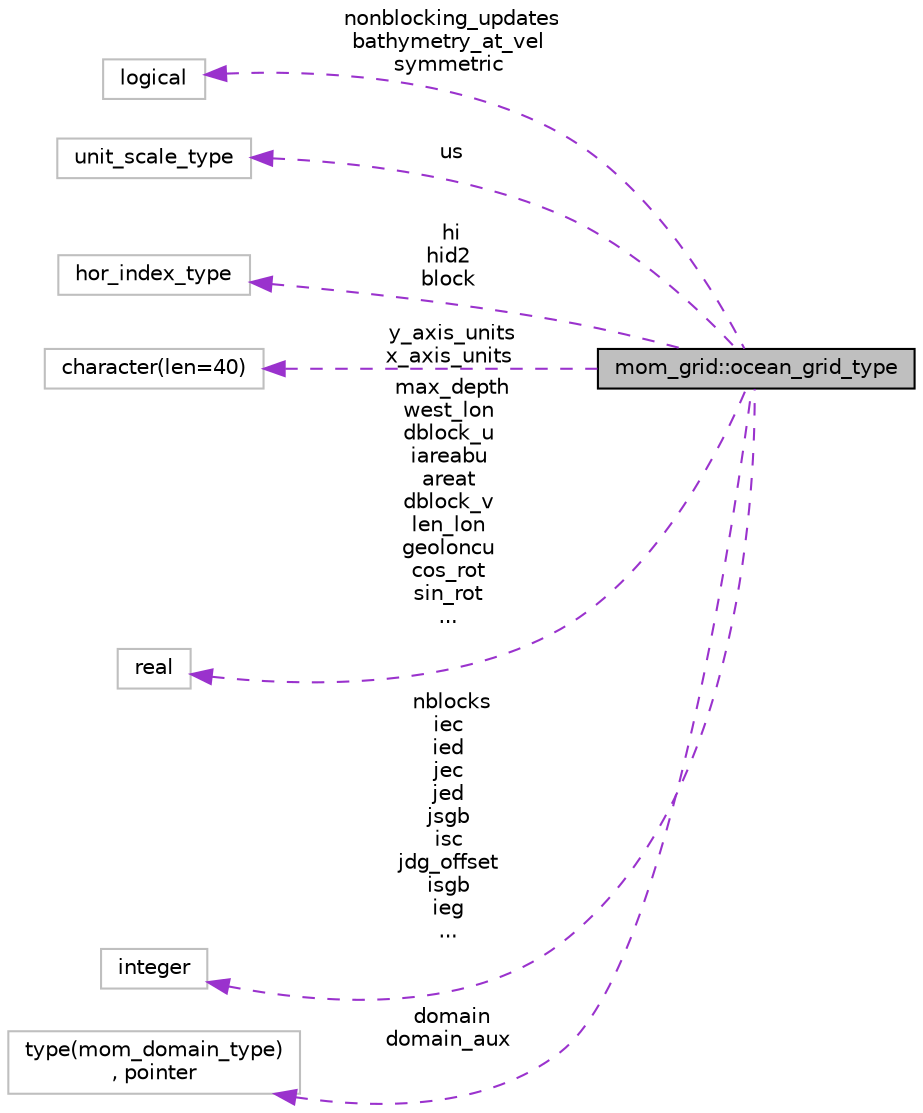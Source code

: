 digraph "mom_grid::ocean_grid_type"
{
 // INTERACTIVE_SVG=YES
 // LATEX_PDF_SIZE
  edge [fontname="Helvetica",fontsize="10",labelfontname="Helvetica",labelfontsize="10"];
  node [fontname="Helvetica",fontsize="10",shape=record];
  rankdir="LR";
  Node1 [label="mom_grid::ocean_grid_type",height=0.2,width=0.4,color="black", fillcolor="grey75", style="filled", fontcolor="black",tooltip="Ocean grid type. See mom_grid for details."];
  Node2 -> Node1 [dir="back",color="darkorchid3",fontsize="10",style="dashed",label=" nonblocking_updates\nbathymetry_at_vel\nsymmetric" ,fontname="Helvetica"];
  Node2 [label="logical",height=0.2,width=0.4,color="grey75", fillcolor="white", style="filled",tooltip=" "];
  Node3 -> Node1 [dir="back",color="darkorchid3",fontsize="10",style="dashed",label=" us" ,fontname="Helvetica"];
  Node3 [label="unit_scale_type",height=0.2,width=0.4,color="grey75", fillcolor="white", style="filled",tooltip=" "];
  Node4 -> Node1 [dir="back",color="darkorchid3",fontsize="10",style="dashed",label=" hi\nhid2\nblock" ,fontname="Helvetica"];
  Node4 [label="hor_index_type",height=0.2,width=0.4,color="grey75", fillcolor="white", style="filled",tooltip=" "];
  Node5 -> Node1 [dir="back",color="darkorchid3",fontsize="10",style="dashed",label=" y_axis_units\nx_axis_units" ,fontname="Helvetica"];
  Node5 [label="character(len=40)",height=0.2,width=0.4,color="grey75", fillcolor="white", style="filled",tooltip=" "];
  Node6 -> Node1 [dir="back",color="darkorchid3",fontsize="10",style="dashed",label=" max_depth\nwest_lon\ndblock_u\niareabu\nareat\ndblock_v\nlen_lon\ngeoloncu\ncos_rot\nsin_rot\n..." ,fontname="Helvetica"];
  Node6 [label="real",height=0.2,width=0.4,color="grey75", fillcolor="white", style="filled",tooltip=" "];
  Node7 -> Node1 [dir="back",color="darkorchid3",fontsize="10",style="dashed",label=" nblocks\niec\nied\njec\njed\njsgb\nisc\njdg_offset\nisgb\nieg\n..." ,fontname="Helvetica"];
  Node7 [label="integer",height=0.2,width=0.4,color="grey75", fillcolor="white", style="filled",tooltip=" "];
  Node8 -> Node1 [dir="back",color="darkorchid3",fontsize="10",style="dashed",label=" domain\ndomain_aux" ,fontname="Helvetica"];
  Node8 [label="type(mom_domain_type)\l, pointer",height=0.2,width=0.4,color="grey75", fillcolor="white", style="filled",tooltip=" "];
}

